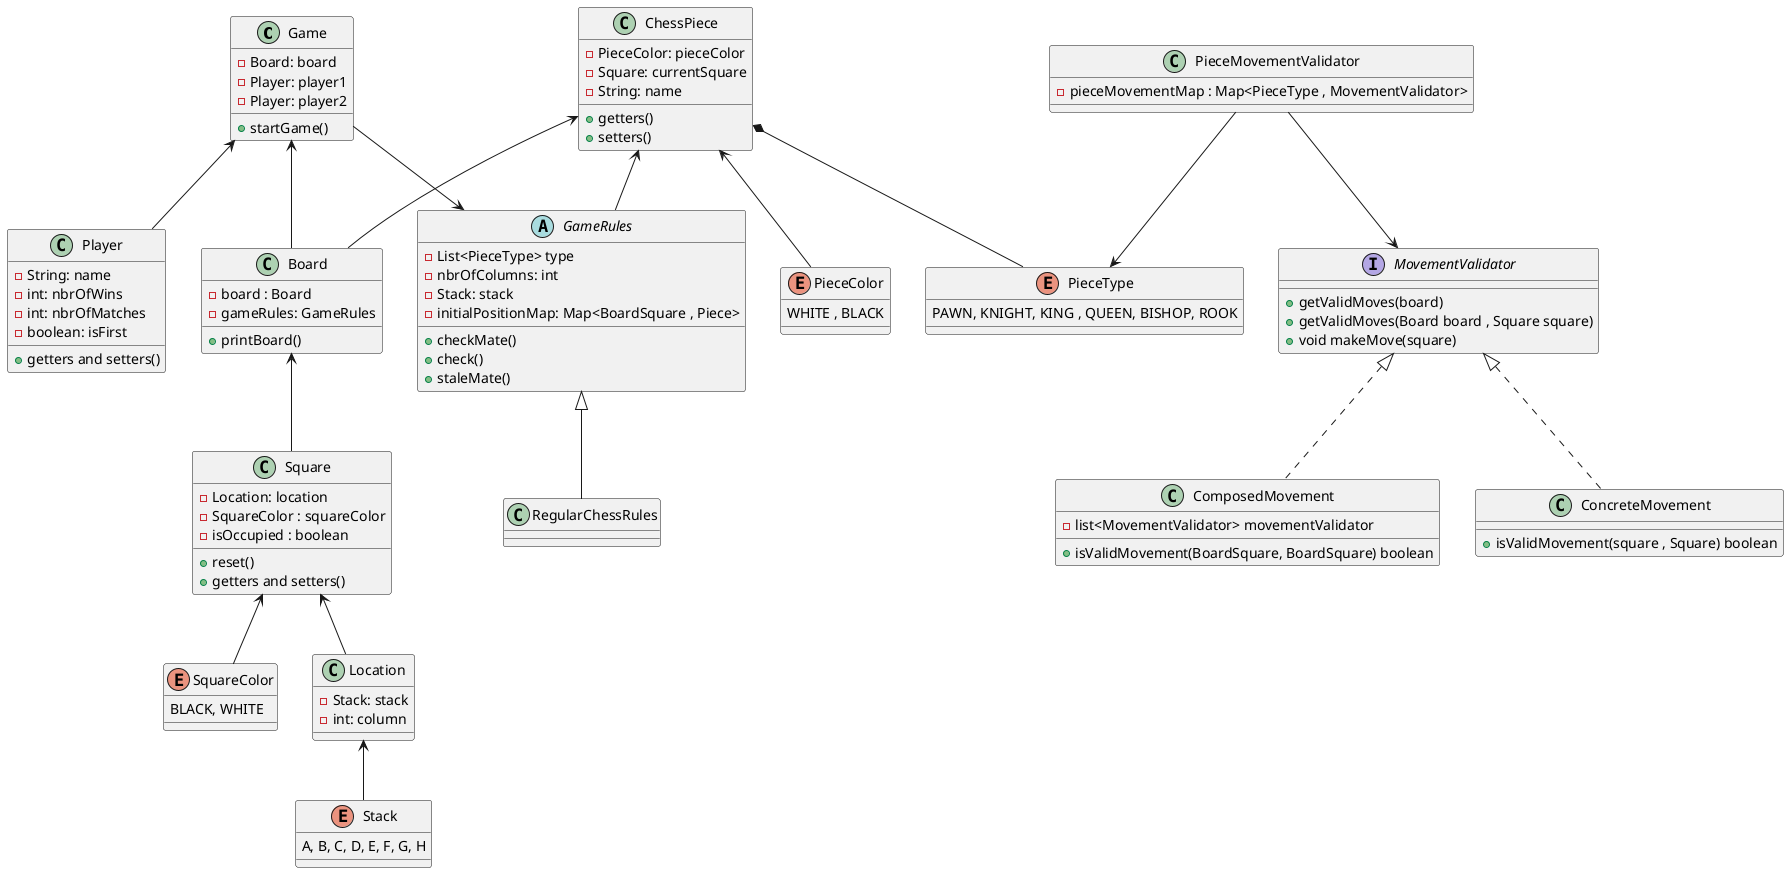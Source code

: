 @startuml
class Game{
 - Board: board
 - Player: player1
 - Player: player2

 + startGame()
}

class Board{
- board : Board
- gameRules: GameRules
+ printBoard()
}

class Square{
- Location: location
- SquareColor : squareColor
- isOccupied : boolean
+ reset()
+ getters and setters()

}
enum SquareColor{
BLACK, WHITE
}

class Location{
- Stack: stack
- int: column

}
enum Stack{
A, B, C, D, E, F, G, H
}
class ChessPiece{
- PieceColor: pieceColor
- Square: currentSquare
- String: name

+ getters()
+ setters()
}
enum PieceColor{
    WHITE , BLACK
}

enum PieceType{
PAWN, KNIGHT, KING , QUEEN, BISHOP, ROOK
}

abstract class GameRules{
- List<PieceType> type
- nbrOfColumns: int
- Stack: stack
- initialPositionMap: Map<BoardSquare , Piece>
    + checkMate()
    + check()
    + staleMate()
}
class RegularChessRules extends GameRules{}
class Player{
 -String: name
 -int: nbrOfWins
 -int: nbrOfMatches
 -boolean: isFirst
 +getters and setters()
}

class PieceMovementValidator {
 - pieceMovementMap : Map<PieceType , MovementValidator>
}

interface MovementValidator{
+ getValidMoves(board)
+ getValidMoves(Board board , Square square)
+ void makeMove(square)
}
class ComposedMovement implements MovementValidator{
- list<MovementValidator> movementValidator
+ isValidMovement(BoardSquare, BoardSquare) boolean
}
class ConcreteMovement implements MovementValidator{
+ isValidMovement(square , Square) boolean
}
Square <-- SquareColor
Square <-- Location
Location <-- Stack
Board <-- Square
ChessPiece <-- GameRules
ChessPiece <-- PieceColor
Game <-- Board
ChessPiece <-- Board
Game --> GameRules
Game <-- Player
ChessPiece *-- PieceType
PieceMovementValidator --> PieceType
PieceMovementValidator --> MovementValidator
@enduml